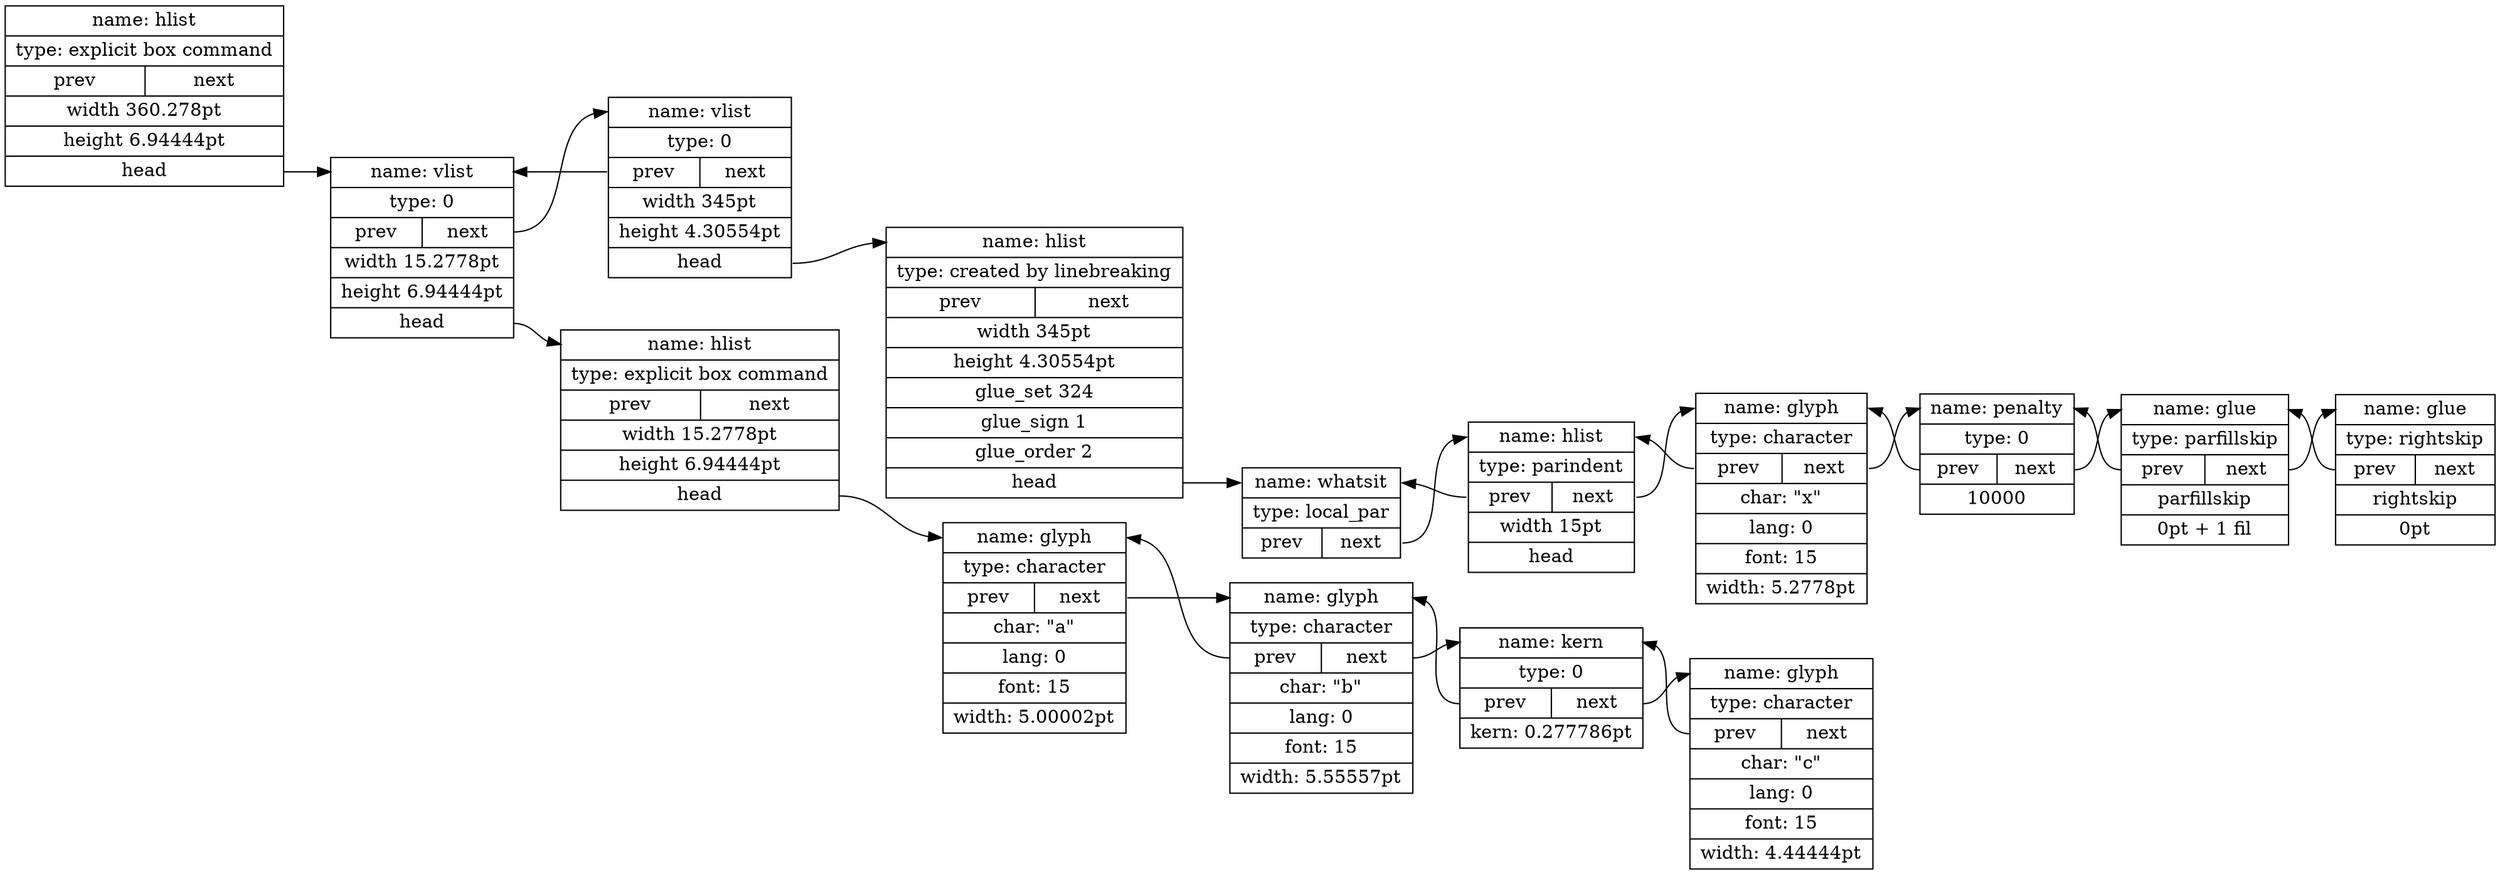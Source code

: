 digraph g {
graph [
rankdir = "LR"
];
node [ shape = "record"]
"n380" [ label = "<title> name: hlist | <sub> type: explicit box command  |  { <prev> prev |<next> next }|<width> width 360.278pt|<height> height 6.94444pt|<head> head"]
"n380":head -> "n276":title
"n276" [ label = "<title> name: vlist | <sub> type: 0  |  { <prev> prev |<next> next }|<width> width 15.2778pt|<height> height 6.94444pt|<head> head"]
"n276":next -> "n371":title
"n276":head -> "n241":title
"n241" [ label = "<title> name: hlist | <sub> type: explicit box command  |  { <prev> prev |<next> next }|<width> width 15.2778pt|<height> height 6.94444pt|<head> head"]
"n241":head -> "n323":title
"n323" [ label = "<title> name: glyph | <sub> type: character  |  { <prev> prev |<next> next }|<char> char: \"a\"|<lang> lang: 0|<font> font: 15|<width> width: 5.00002pt"]
"n323":next -> "n329":title
"n329" [ label = "<title> name: glyph | <sub> type: character  |  { <prev> prev |<next> next }|<char> char: \"b\"|<lang> lang: 0|<font> font: 15|<width> width: 5.55557pt"]
"n329":next -> "n341":title
"n329":prev:w -> "n323":title
"n341" [ label = "<title> name: kern | <sub> type: 0  |  { <prev> prev |<next> next }|<kern> kern: 0.277786pt"]
"n341":next -> "n335":title
"n341":prev:w -> "n329":title
"n335" [ label = "<title> name: glyph | <sub> type: character  |  { <prev> prev |<next> next }|<char> char: \"c\"|<lang> lang: 0|<font> font: 15|<width> width: 4.44444pt"]
"n335":prev:w -> "n341":title
"n371" [ label = "<title> name: vlist | <sub> type: 0  |  { <prev> prev |<next> next }|<width> width 345pt|<height> height 4.30554pt|<head> head"]
"n371":prev:w -> "n276":title
"n371":head -> "n356":title
"n356" [ label = "<title> name: hlist | <sub> type: created by linebreaking  |  { <prev> prev |<next> next }|<width> width 345pt|<height> height 4.30554pt|<glue_set> glue_set 324|<glue_sign> glue_sign 1|<glue_order> glue_order 2|<head> head"]
"n356":head -> "n317":title
"n317" [ label = "<title> name: whatsit | <sub> type: local_par  |  { <prev> prev |<next> next }"]
"n317":next -> "n301":title
"n301" [ label = "<title> name: hlist | <sub> type: parindent  |  { <prev> prev |<next> next }|<width> width 15pt|<head> head"]
"n301":next -> "n346":title
"n301":prev:w -> "n317":title
"n346" [ label = "<title> name: glyph | <sub> type: character  |  { <prev> prev |<next> next }|<char> char: \"x\"|<lang> lang: 0|<font> font: 15|<width> width: 5.2778pt"]
"n346":next -> "n289":title
"n346":prev:w -> "n301":title
"n289" [ label = "<title> name: penalty | <sub> type: 0  |  { <prev> prev |<next> next }|<penalty> 10000"]
"n289":next -> "n110":title
"n289":prev:w -> "n346":title
"n110" [ label = "<title> name: glue | <sub> type: parfillskip  |  { <prev> prev |<next> next }|<subtype> parfillskip|<spec> 0pt + 1 fil"]
"n110":next -> "n352":title
"n110":prev:w -> "n289":title
"n352" [ label = "<title> name: glue | <sub> type: rightskip  |  { <prev> prev |<next> next }|<subtype> rightskip|<spec> 0pt"]
"n352":prev:w -> "n110":title
}
